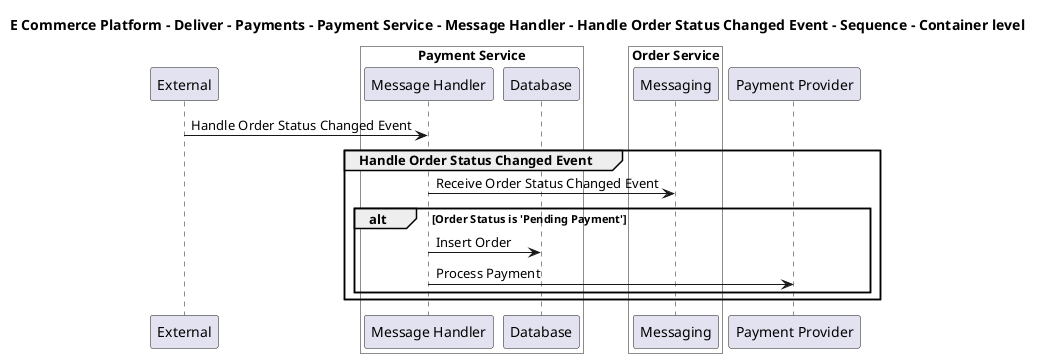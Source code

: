 @startuml

title E Commerce Platform - Deliver - Payments - Payment Service - Message Handler - Handle Order Status Changed Event - Sequence - Container level

participant "External" as C4InterFlow.SoftwareSystems.ExternalSystem

box "Payment Service" #White
    participant "Message Handler" as ECommercePlatform.Deliver.Payments.SoftwareSystems.PaymentService.Containers.MessageHandler
    participant "Database" as ECommercePlatform.Deliver.Payments.SoftwareSystems.PaymentService.Containers.Database
end box


box "Order Service" #White
    participant "Messaging" as ECommercePlatform.GenerateDemand.OrderManagement.SoftwareSystems.OrderService.Containers.Messaging
end box

participant "Payment Provider" as ECommercePlatform.Deliver.Payments.SoftwareSystems.PaymentProvider

C4InterFlow.SoftwareSystems.ExternalSystem -> ECommercePlatform.Deliver.Payments.SoftwareSystems.PaymentService.Containers.MessageHandler : Handle Order Status Changed Event
group Handle Order Status Changed Event
ECommercePlatform.Deliver.Payments.SoftwareSystems.PaymentService.Containers.MessageHandler -> ECommercePlatform.GenerateDemand.OrderManagement.SoftwareSystems.OrderService.Containers.Messaging : Receive Order Status Changed Event
alt Order Status is 'Pending Payment'
ECommercePlatform.Deliver.Payments.SoftwareSystems.PaymentService.Containers.MessageHandler -> ECommercePlatform.Deliver.Payments.SoftwareSystems.PaymentService.Containers.Database : Insert Order
ECommercePlatform.Deliver.Payments.SoftwareSystems.PaymentService.Containers.MessageHandler -> ECommercePlatform.Deliver.Payments.SoftwareSystems.PaymentProvider : Process Payment
end
end


@enduml
